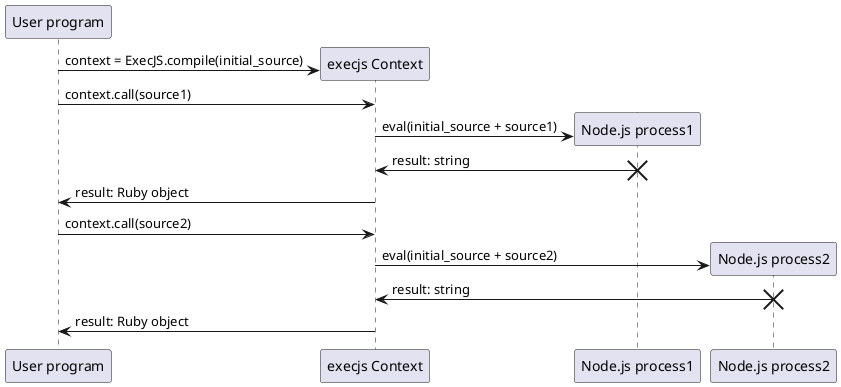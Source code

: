 @startuml

!pragma teoz true

participant "User program" as ruby
participant "execjs Context" as context
participant "Node.js process1" as node1
participant "Node.js process2" as node2

create context
ruby -> context : context = ExecJS.compile(initial_source)

ruby -> context : context.call(source1)
create node1
context -> node1 : eval(initial_source + source1)
node1 -> context : result: string
destroy node1
context -> ruby : result: Ruby object

ruby -> context : context.call(source2)
create node2
context -> node2 : eval(initial_source + source2)
node2 -> context : result: string
destroy node2
context -> ruby : result: Ruby object

@enduml
